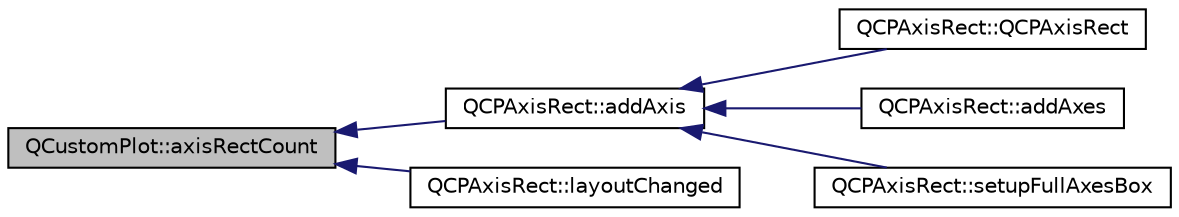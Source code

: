 digraph "QCustomPlot::axisRectCount"
{
  edge [fontname="Helvetica",fontsize="10",labelfontname="Helvetica",labelfontsize="10"];
  node [fontname="Helvetica",fontsize="10",shape=record];
  rankdir="LR";
  Node185 [label="QCustomPlot::axisRectCount",height=0.2,width=0.4,color="black", fillcolor="grey75", style="filled", fontcolor="black"];
  Node185 -> Node186 [dir="back",color="midnightblue",fontsize="10",style="solid",fontname="Helvetica"];
  Node186 [label="QCPAxisRect::addAxis",height=0.2,width=0.4,color="black", fillcolor="white", style="filled",URL="$class_q_c_p_axis_rect.html#a2dc336092ccc57d44a46194c8a23e4f4"];
  Node186 -> Node187 [dir="back",color="midnightblue",fontsize="10",style="solid",fontname="Helvetica"];
  Node187 [label="QCPAxisRect::QCPAxisRect",height=0.2,width=0.4,color="black", fillcolor="white", style="filled",URL="$class_q_c_p_axis_rect.html#a60b31dece805462c1b82eea2e69ba042"];
  Node186 -> Node188 [dir="back",color="midnightblue",fontsize="10",style="solid",fontname="Helvetica"];
  Node188 [label="QCPAxisRect::addAxes",height=0.2,width=0.4,color="black", fillcolor="white", style="filled",URL="$class_q_c_p_axis_rect.html#a792e1f3d9cb1591fca135bb0de9b81fc"];
  Node186 -> Node189 [dir="back",color="midnightblue",fontsize="10",style="solid",fontname="Helvetica"];
  Node189 [label="QCPAxisRect::setupFullAxesBox",height=0.2,width=0.4,color="black", fillcolor="white", style="filled",URL="$class_q_c_p_axis_rect.html#a5fa906175447b14206954f77fc7f1ef4"];
  Node185 -> Node190 [dir="back",color="midnightblue",fontsize="10",style="solid",fontname="Helvetica"];
  Node190 [label="QCPAxisRect::layoutChanged",height=0.2,width=0.4,color="black", fillcolor="white", style="filled",URL="$class_q_c_p_axis_rect.html#a575e38ac71a21906dc2d7b3364db2d62"];
}
